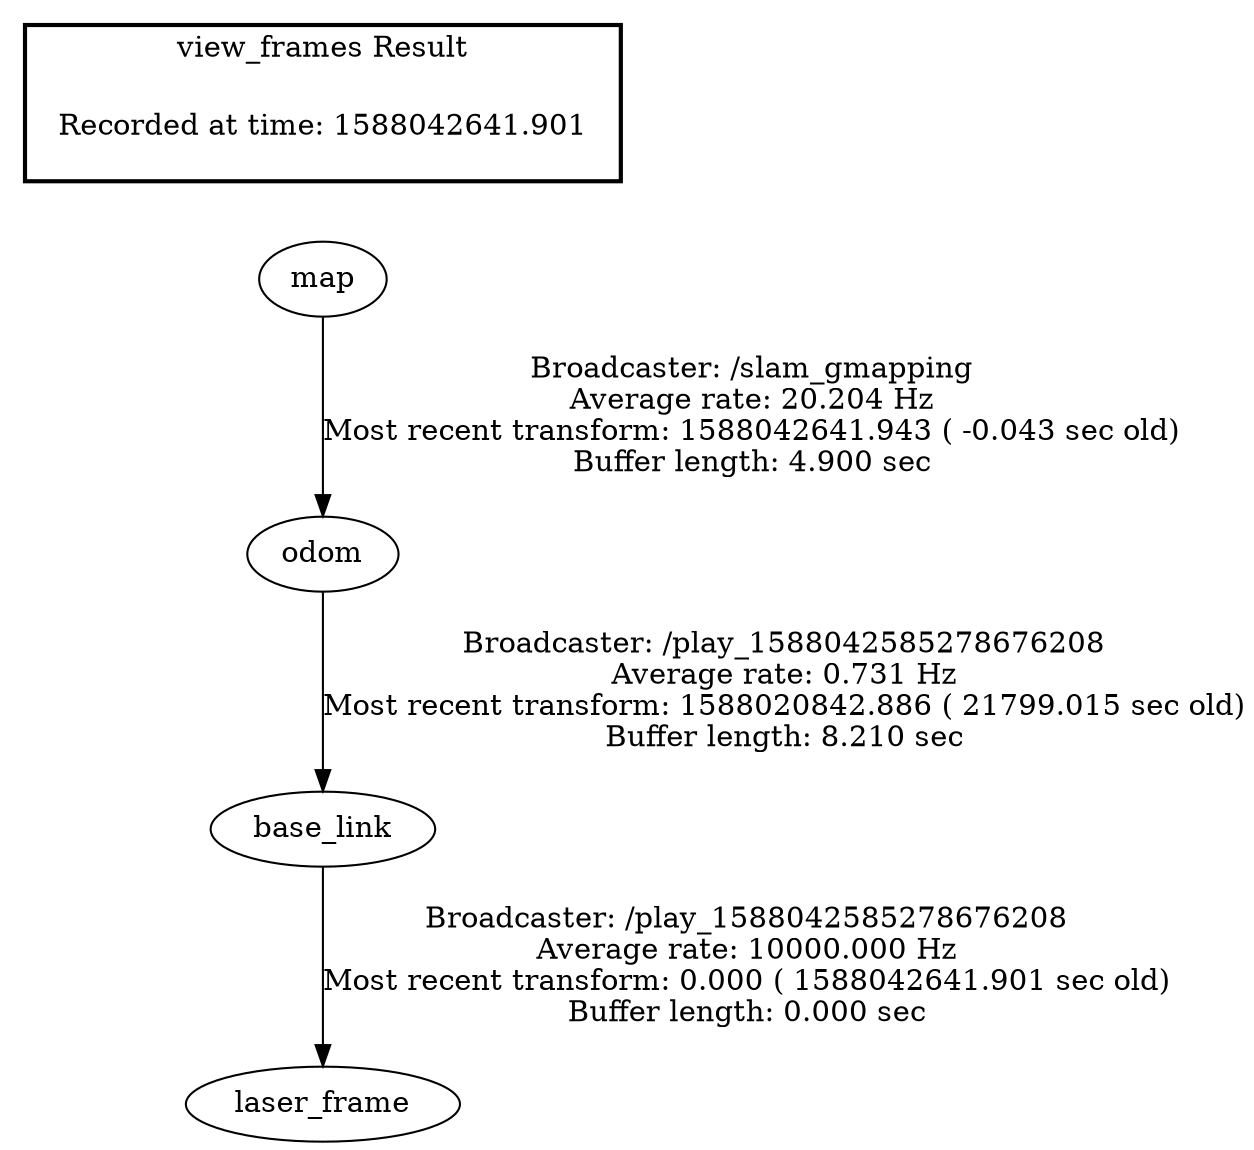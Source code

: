 digraph G {
"base_link" -> "laser_frame"[label="Broadcaster: /play_1588042585278676208\nAverage rate: 10000.000 Hz\nMost recent transform: 0.000 ( 1588042641.901 sec old)\nBuffer length: 0.000 sec\n"];
"odom" -> "base_link"[label="Broadcaster: /play_1588042585278676208\nAverage rate: 0.731 Hz\nMost recent transform: 1588020842.886 ( 21799.015 sec old)\nBuffer length: 8.210 sec\n"];
"map" -> "odom"[label="Broadcaster: /slam_gmapping\nAverage rate: 20.204 Hz\nMost recent transform: 1588042641.943 ( -0.043 sec old)\nBuffer length: 4.900 sec\n"];
edge [style=invis];
 subgraph cluster_legend { style=bold; color=black; label ="view_frames Result";
"Recorded at time: 1588042641.901"[ shape=plaintext ] ;
 }->"map";
}
